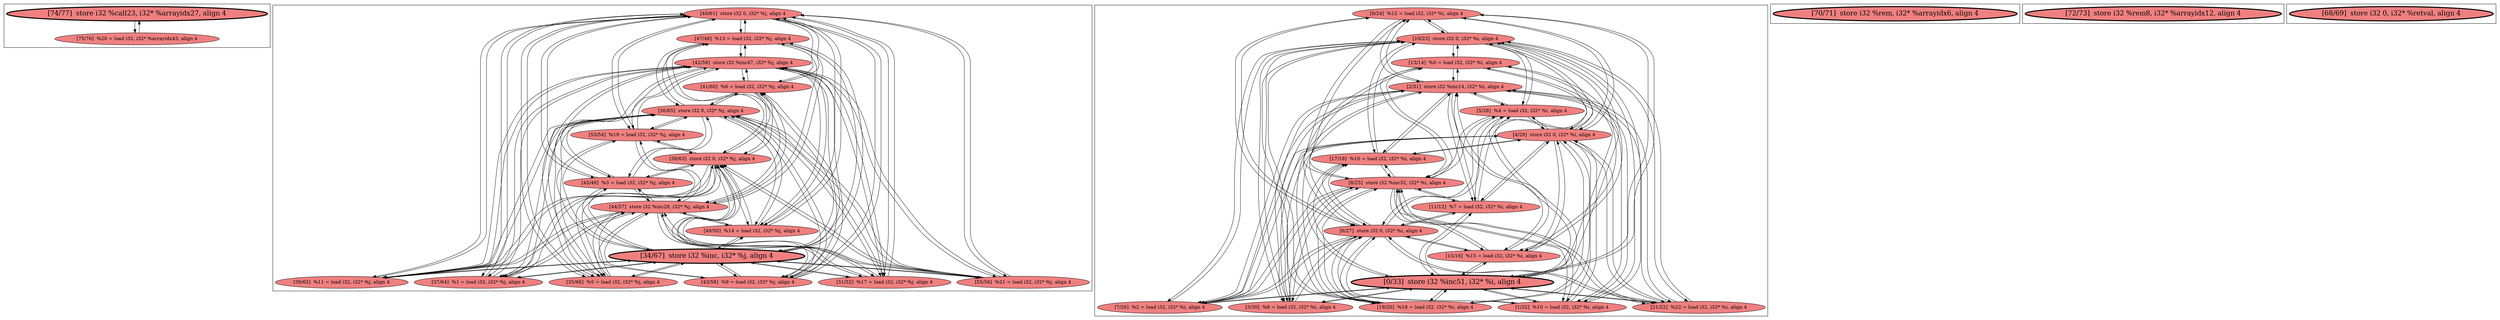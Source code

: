 
digraph G {



node248->node247 [ ]
node247->node248 [ ]
node216->node224 [ ]
node214->node220 [ ]
node220->node214 [ ]
node232->node243 [ ]
node218->node216 [ ]
node216->node218 [ ]
node234->node237 [ ]
node234->node243 [ ]
node221->node222 [ ]
node231->node235 [ ]
node211->node217 [ ]
node224->node216 [ ]
node217->node226 [ ]
node212->node215 [ ]
node224->node222 [ ]
node215->node212 [ ]
node226->node217 [ ]
node245->node238 [ ]
node217->node225 [ ]
node218->node217 [ ]
node233->node237 [ ]
node237->node233 [ ]
node238->node233 [ ]
node242->node229 [ ]
node242->node245 [ ]
node245->node242 [ ]
node241->node242 [ ]
node242->node232 [ ]
node234->node242 [ ]
node242->node234 [ ]
node236->node245 [ ]
node245->node236 [ ]
node217->node211 [ ]
node232->node236 [ ]
node217->node224 [ ]
node236->node229 [ ]
node221->node212 [ ]
node212->node221 [ ]
node236->node234 [ ]
node243->node239 [ ]
node233->node242 [ ]
node237->node232 [ ]
node236->node231 [ ]
node233->node235 [ ]
node235->node233 [ ]
node216->node211 [ ]
node211->node216 [ ]
node223->node219 [ ]
node244->node238 [ ]
node212->node214 [ ]
node236->node233 [ ]
node219->node223 [ ]
node239->node237 [ ]
node235->node234 [ ]
node221->node217 [ ]
node236->node232 [ ]
node237->node239 [ ]
node217->node218 [ ]
node212->node226 [ ]
node226->node212 [ ]
node225->node219 [ ]
node231->node238 [ ]
node241->node243 [ ]
node238->node231 [ ]
node237->node244 [ ]
node212->node223 [ ]
node236->node244 [ ]
node223->node222 [ ]
node230->node237 [ ]
node240->node243 [ ]
node237->node230 [ ]
node230->node243 [ ]
node243->node230 [ ]
node221->node219 [ ]
node220->node227 [ ]
node219->node218 [ ]
node216->node223 [ ]
node238->node244 [ ]
node215->node216 [ ]
node214->node212 [ ]
node213->node222 [ ]
node215->node219 [ ]
node220->node225 [ ]
node229->node236 [ ]
node231->node242 [ ]
node222->node225 [ ]
node219->node226 [ ]
node235->node245 [ ]
node212->node211 [ ]
node242->node244 [ ]
node211->node212 [ ]
node240->node236 [ ]
node222->node214 [ ]
node237->node234 [ ]
node219->node215 [ ]
node236->node241 [ ]
node238->node232 [ ]
node234->node236 [ ]
node214->node222 [ ]
node229->node235 [ ]
node241->node236 [ ]
node222->node221 [ ]
node243->node244 [ ]
node235->node231 [ ]
node220->node224 [ ]
node238->node230 [ ]
node241->node235 [ ]
node225->node220 [ ]
node242->node230 [ ]
node236->node240 [ ]
node218->node220 [ ]
node220->node218 [ ]
node243->node229 [ ]
node238->node240 [ ]
node229->node238 [ ]
node230->node235 [ ]
node220->node215 [ ]
node243->node232 [ ]
node226->node219 [ ]
node242->node233 [ ]
node239->node236 [ ]
node223->node212 [ ]
node245->node243 [ ]
node233->node238 [ ]
node226->node216 [ ]
node237->node231 [ ]
node241->node237 [ ]
node224->node212 [ ]
node219->node211 [ ]
node216->node226 [ ]
node216->node215 [ ]
node218->node222 [ ]
node217->node223 [ ]
node232->node238 [ ]
node239->node242 [ ]
node224->node219 [ ]
node229->node237 [ ]
node219->node227 [ ]
node227->node219 [ ]
node238->node239 [ ]
node244->node242 [ ]
node237->node229 [ ]
node220->node226 [ ]
node217->node215 [ ]
node231->node243 [ ]
node240->node235 [ ]
node243->node245 [ ]
node229->node243 [ ]
node238->node241 [ ]
node224->node217 [ ]
node230->node242 [ ]
node235->node230 [ ]
node231->node236 [ ]
node241->node238 [ ]
node225->node222 [ ]
node235->node241 [ ]
node222->node213 [ ]
node226->node220 [ ]
node211->node222 [ ]
node238->node229 [ ]
node222->node211 [ ]
node216->node213 [ ]
node227->node222 [ ]
node237->node240 [ ]
node222->node227 [ ]
node216->node221 [ ]
node223->node216 [ ]
node243->node241 [ ]
node211->node220 [ ]
node215->node222 [ ]
node230->node236 [ ]
node233->node236 [ ]
node235->node229 [ ]
node236->node230 [ ]
node242->node240 [ ]
node236->node239 [ ]
node214->node216 [ ]
node217->node221 [ ]
node245->node237 [ ]
node243->node231 [ ]
node227->node212 [ ]
node222->node223 [ ]
node232->node235 [ ]
node212->node227 [ ]
node221->node216 [ ]
node227->node217 [ ]
node240->node242 [ ]
node242->node231 [ ]
node244->node236 [ ]
node214->node217 [ ]
node211->node219 [ ]
node219->node214 [ ]
node224->node220 [ ]
node237->node245 [ ]
node217->node214 [ ]
node239->node243 [ ]
node220->node223 [ ]
node212->node213 [ ]
node214->node219 [ ]
node218->node219 [ ]
node223->node220 [ ]
node230->node238 [ ]
node216->node214 [ ]
node223->node217 [ ]
node217->node213 [ ]
node234->node238 [ ]
node240->node238 [ ]
node227->node220 [ ]
node245->node235 [ ]
node238->node245 [ ]
node213->node217 [ ]
node220->node221 [ ]
node234->node235 [ ]
node217->node227 [ ]
node212->node218 [ ]
node219->node221 [ ]
node232->node237 [ ]
node221->node220 [ ]
node213->node212 [ ]
node215->node220 [ ]
node231->node237 [ ]
node212->node224 [ ]
node235->node240 [ ]
node237->node241 [ ]
node239->node238 [ ]
node222->node218 [ ]
node243->node240 [ ]
node220->node213 [ ]
node232->node242 [ ]
node213->node220 [ ]
node215->node217 [ ]
node219->node213 [ ]
node243->node233 [ ]
node244->node235 [ ]
node235->node244 [ ]
node219->node225 [ ]
node242->node241 [ ]
node216->node225 [ ]
node225->node216 [ ]
node233->node243 [ ]
node216->node227 [ ]
node222->node224 [ ]
node222->node215 [ ]
node244->node243 [ ]
node226->node222 [ ]
node229->node242 [ ]
node213->node216 [ ]
node222->node226 [ ]
node243->node234 [ ]
node213->node219 [ ]
node239->node235 [ ]
node235->node239 [ ]
node220->node211 [ ]
node235->node232 [ ]
node227->node216 [ ]
node219->node224 [ ]
node242->node239 [ ]
node244->node237 [ ]
node240->node237 [ ]
node218->node212 [ ]
node225->node217 [ ]
node212->node225 [ ]
node238->node234 [ ]
node225->node212 [ ]


subgraph cluster4 {


node248 [penwidth=3.0,fontsize=20,fillcolor=lightcoral,label="[74/77]  store i32 %call23, i32* %arrayidx27, align 4",shape=ellipse,style=filled ]
node247 [fillcolor=lightcoral,label="[75/76]  %20 = load i32, i32* %arrayidx43, align 4",shape=ellipse,style=filled ]



}

subgraph cluster3 {


node246 [penwidth=3.0,fontsize=20,fillcolor=lightcoral,label="[70/71]  store i32 %rem, i32* %arrayidx6, align 4",shape=ellipse,style=filled ]



}

subgraph cluster2 {


node245 [fillcolor=lightcoral,label="[19/20]  %18 = load i32, i32* %i, align 4",shape=ellipse,style=filled ]
node234 [fillcolor=lightcoral,label="[1/32]  %10 = load i32, i32* %i, align 4",shape=ellipse,style=filled ]
node233 [fillcolor=lightcoral,label="[3/30]  %8 = load i32, i32* %i, align 4",shape=ellipse,style=filled ]
node232 [fillcolor=lightcoral,label="[9/24]  %12 = load i32, i32* %i, align 4",shape=ellipse,style=filled ]
node243 [fillcolor=lightcoral,label="[10/23]  store i32 0, i32* %i, align 4",shape=ellipse,style=filled ]
node231 [fillcolor=lightcoral,label="[7/26]  %2 = load i32, i32* %i, align 4",shape=ellipse,style=filled ]
node236 [fillcolor=lightcoral,label="[2/31]  store i32 %inc14, i32* %i, align 4",shape=ellipse,style=filled ]
node239 [fillcolor=lightcoral,label="[11/12]  %7 = load i32, i32* %i, align 4",shape=ellipse,style=filled ]
node229 [fillcolor=lightcoral,label="[21/22]  %22 = load i32, i32* %i, align 4",shape=ellipse,style=filled ]
node230 [fillcolor=lightcoral,label="[5/28]  %4 = load i32, i32* %i, align 4",shape=ellipse,style=filled ]
node235 [fillcolor=lightcoral,label="[6/27]  store i32 0, i32* %i, align 4",shape=ellipse,style=filled ]
node237 [penwidth=3.0,fontsize=20,fillcolor=lightcoral,label="[0/33]  store i32 %inc51, i32* %i, align 4",shape=ellipse,style=filled ]
node240 [fillcolor=lightcoral,label="[13/14]  %0 = load i32, i32* %i, align 4",shape=ellipse,style=filled ]
node241 [fillcolor=lightcoral,label="[15/16]  %15 = load i32, i32* %i, align 4",shape=ellipse,style=filled ]
node242 [fillcolor=lightcoral,label="[4/29]  store i32 0, i32* %i, align 4",shape=ellipse,style=filled ]
node238 [fillcolor=lightcoral,label="[8/25]  store i32 %inc32, i32* %i, align 4",shape=ellipse,style=filled ]
node244 [fillcolor=lightcoral,label="[17/18]  %16 = load i32, i32* %i, align 4",shape=ellipse,style=filled ]



}

subgraph cluster5 {


node249 [penwidth=3.0,fontsize=20,fillcolor=lightcoral,label="[72/73]  store i32 %rem8, i32* %arrayidx12, align 4",shape=ellipse,style=filled ]



}

subgraph cluster0 {


node227 [fillcolor=lightcoral,label="[53/54]  %19 = load i32, i32* %j, align 4",shape=ellipse,style=filled ]
node216 [fillcolor=lightcoral,label="[40/61]  store i32 0, i32* %j, align 4",shape=ellipse,style=filled ]
node224 [fillcolor=lightcoral,label="[47/48]  %13 = load i32, i32* %j, align 4",shape=ellipse,style=filled ]
node213 [fillcolor=lightcoral,label="[41/60]  %6 = load i32, i32* %j, align 4",shape=ellipse,style=filled ]
node215 [fillcolor=lightcoral,label="[35/66]  %5 = load i32, i32* %j, align 4",shape=ellipse,style=filled ]
node222 [fillcolor=lightcoral,label="[44/57]  store i32 %inc29, i32* %j, align 4",shape=ellipse,style=filled ]
node214 [fillcolor=lightcoral,label="[37/64]  %1 = load i32, i32* %j, align 4",shape=ellipse,style=filled ]
node212 [fillcolor=lightcoral,label="[36/65]  store i32 0, i32* %j, align 4",shape=ellipse,style=filled ]
node217 [fillcolor=lightcoral,label="[38/63]  store i32 0, i32* %j, align 4",shape=ellipse,style=filled ]
node219 [fillcolor=lightcoral,label="[42/59]  store i32 %inc47, i32* %j, align 4",shape=ellipse,style=filled ]
node218 [fillcolor=lightcoral,label="[39/62]  %11 = load i32, i32* %j, align 4",shape=ellipse,style=filled ]
node225 [fillcolor=lightcoral,label="[49/50]  %14 = load i32, i32* %j, align 4",shape=ellipse,style=filled ]
node220 [penwidth=3.0,fontsize=20,fillcolor=lightcoral,label="[34/67]  store i32 %inc, i32* %j, align 4",shape=ellipse,style=filled ]
node221 [fillcolor=lightcoral,label="[43/58]  %9 = load i32, i32* %j, align 4",shape=ellipse,style=filled ]
node223 [fillcolor=lightcoral,label="[45/46]  %3 = load i32, i32* %j, align 4",shape=ellipse,style=filled ]
node211 [fillcolor=lightcoral,label="[55/56]  %21 = load i32, i32* %j, align 4",shape=ellipse,style=filled ]
node226 [fillcolor=lightcoral,label="[51/52]  %17 = load i32, i32* %j, align 4",shape=ellipse,style=filled ]



}

subgraph cluster1 {


node228 [penwidth=3.0,fontsize=20,fillcolor=lightcoral,label="[68/69]  store i32 0, i32* %retval, align 4",shape=ellipse,style=filled ]



}

}
